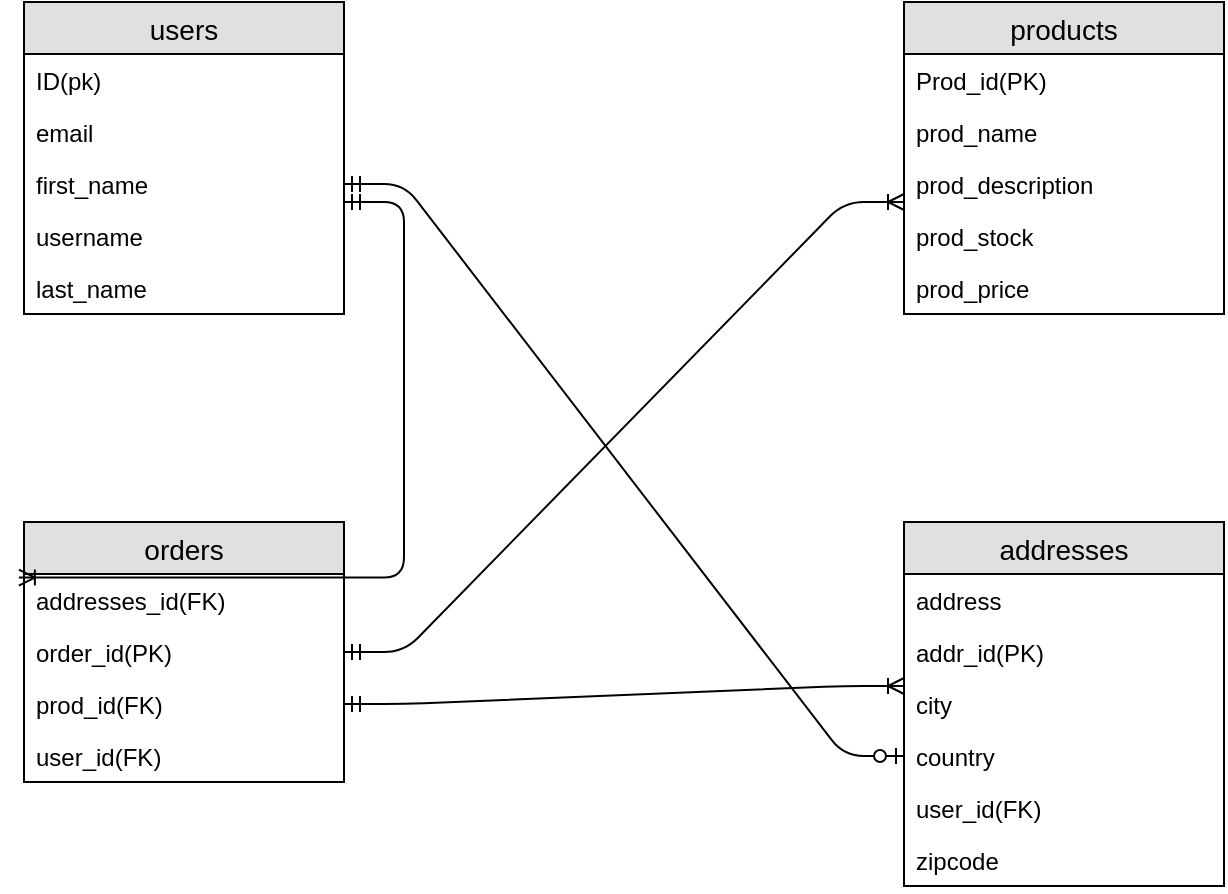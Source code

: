 <mxfile version="12.3.3" type="device" pages="1"><diagram id="_3GYkdBQEttMD45SPw5w" name="Page-1"><mxGraphModel dx="1851" dy="566" grid="1" gridSize="10" guides="1" tooltips="1" connect="1" arrows="1" fold="1" page="1" pageScale="1" pageWidth="827" pageHeight="1169" math="0" shadow="0"><root><mxCell id="0"/><mxCell id="1" parent="0"/><mxCell id="XD_y69M2oG8_BikaveU5-1" value="users" style="swimlane;fontStyle=0;childLayout=stackLayout;horizontal=1;startSize=26;fillColor=#e0e0e0;horizontalStack=0;resizeParent=1;resizeParentMax=0;resizeLast=0;collapsible=1;marginBottom=0;swimlaneFillColor=#ffffff;align=center;fontSize=14;" parent="1" vertex="1"><mxGeometry x="20" y="20" width="160" height="156" as="geometry"/></mxCell><mxCell id="XD_y69M2oG8_BikaveU5-2" value="ID(pk)" style="text;strokeColor=none;fillColor=none;spacingLeft=4;spacingRight=4;overflow=hidden;rotatable=0;points=[[0,0.5],[1,0.5]];portConstraint=eastwest;fontSize=12;" parent="XD_y69M2oG8_BikaveU5-1" vertex="1"><mxGeometry y="26" width="160" height="26" as="geometry"/></mxCell><mxCell id="XD_y69M2oG8_BikaveU5-3" value="email" style="text;strokeColor=none;fillColor=none;spacingLeft=4;spacingRight=4;overflow=hidden;rotatable=0;points=[[0,0.5],[1,0.5]];portConstraint=eastwest;fontSize=12;" parent="XD_y69M2oG8_BikaveU5-1" vertex="1"><mxGeometry y="52" width="160" height="26" as="geometry"/></mxCell><mxCell id="XD_y69M2oG8_BikaveU5-4" value="first_name" style="text;strokeColor=none;fillColor=none;spacingLeft=4;spacingRight=4;overflow=hidden;rotatable=0;points=[[0,0.5],[1,0.5]];portConstraint=eastwest;fontSize=12;" parent="XD_y69M2oG8_BikaveU5-1" vertex="1"><mxGeometry y="78" width="160" height="26" as="geometry"/></mxCell><mxCell id="XD_y69M2oG8_BikaveU5-23" value="username" style="text;strokeColor=none;fillColor=none;spacingLeft=4;spacingRight=4;overflow=hidden;rotatable=0;points=[[0,0.5],[1,0.5]];portConstraint=eastwest;fontSize=12;" parent="XD_y69M2oG8_BikaveU5-1" vertex="1"><mxGeometry y="104" width="160" height="26" as="geometry"/></mxCell><mxCell id="XD_y69M2oG8_BikaveU5-27" value="last_name" style="text;strokeColor=none;fillColor=none;spacingLeft=4;spacingRight=4;overflow=hidden;rotatable=0;points=[[0,0.5],[1,0.5]];portConstraint=eastwest;fontSize=12;" parent="XD_y69M2oG8_BikaveU5-1" vertex="1"><mxGeometry y="130" width="160" height="26" as="geometry"/></mxCell><mxCell id="XD_y69M2oG8_BikaveU5-5" value="products" style="swimlane;fontStyle=0;childLayout=stackLayout;horizontal=1;startSize=26;fillColor=#e0e0e0;horizontalStack=0;resizeParent=1;resizeParentMax=0;resizeLast=0;collapsible=1;marginBottom=0;swimlaneFillColor=#ffffff;align=center;fontSize=14;" parent="1" vertex="1"><mxGeometry x="460" y="20" width="160" height="156" as="geometry"/></mxCell><mxCell id="XD_y69M2oG8_BikaveU5-6" value="Prod_id(PK)" style="text;strokeColor=none;fillColor=none;spacingLeft=4;spacingRight=4;overflow=hidden;rotatable=0;points=[[0,0.5],[1,0.5]];portConstraint=eastwest;fontSize=12;" parent="XD_y69M2oG8_BikaveU5-5" vertex="1"><mxGeometry y="26" width="160" height="26" as="geometry"/></mxCell><mxCell id="XD_y69M2oG8_BikaveU5-7" value="prod_name" style="text;strokeColor=none;fillColor=none;spacingLeft=4;spacingRight=4;overflow=hidden;rotatable=0;points=[[0,0.5],[1,0.5]];portConstraint=eastwest;fontSize=12;" parent="XD_y69M2oG8_BikaveU5-5" vertex="1"><mxGeometry y="52" width="160" height="26" as="geometry"/></mxCell><mxCell id="XD_y69M2oG8_BikaveU5-8" value="prod_description" style="text;strokeColor=none;fillColor=none;spacingLeft=4;spacingRight=4;overflow=hidden;rotatable=0;points=[[0,0.5],[1,0.5]];portConstraint=eastwest;fontSize=12;" parent="XD_y69M2oG8_BikaveU5-5" vertex="1"><mxGeometry y="78" width="160" height="26" as="geometry"/></mxCell><mxCell id="XD_y69M2oG8_BikaveU5-26" value="prod_stock" style="text;strokeColor=none;fillColor=none;spacingLeft=4;spacingRight=4;overflow=hidden;rotatable=0;points=[[0,0.5],[1,0.5]];portConstraint=eastwest;fontSize=12;" parent="XD_y69M2oG8_BikaveU5-5" vertex="1"><mxGeometry y="104" width="160" height="26" as="geometry"/></mxCell><mxCell id="XD_y69M2oG8_BikaveU5-28" value="prod_price" style="text;strokeColor=none;fillColor=none;spacingLeft=4;spacingRight=4;overflow=hidden;rotatable=0;points=[[0,0.5],[1,0.5]];portConstraint=eastwest;fontSize=12;" parent="XD_y69M2oG8_BikaveU5-5" vertex="1"><mxGeometry y="130" width="160" height="26" as="geometry"/></mxCell><mxCell id="XD_y69M2oG8_BikaveU5-9" value="orders" style="swimlane;fontStyle=0;childLayout=stackLayout;horizontal=1;startSize=26;fillColor=#e0e0e0;horizontalStack=0;resizeParent=1;resizeParentMax=0;resizeLast=0;collapsible=1;marginBottom=0;swimlaneFillColor=#ffffff;align=center;fontSize=14;" parent="1" vertex="1"><mxGeometry x="20" y="280" width="160" height="130" as="geometry"/></mxCell><mxCell id="XD_y69M2oG8_BikaveU5-10" value="addresses_id(FK)" style="text;strokeColor=none;fillColor=none;spacingLeft=4;spacingRight=4;overflow=hidden;rotatable=0;points=[[0,0.5],[1,0.5]];portConstraint=eastwest;fontSize=12;" parent="XD_y69M2oG8_BikaveU5-9" vertex="1"><mxGeometry y="26" width="160" height="26" as="geometry"/></mxCell><mxCell id="XD_y69M2oG8_BikaveU5-11" value="order_id(PK)" style="text;strokeColor=none;fillColor=none;spacingLeft=4;spacingRight=4;overflow=hidden;rotatable=0;points=[[0,0.5],[1,0.5]];portConstraint=eastwest;fontSize=12;" parent="XD_y69M2oG8_BikaveU5-9" vertex="1"><mxGeometry y="52" width="160" height="26" as="geometry"/></mxCell><mxCell id="XD_y69M2oG8_BikaveU5-12" value="prod_id(FK)" style="text;strokeColor=none;fillColor=none;spacingLeft=4;spacingRight=4;overflow=hidden;rotatable=0;points=[[0,0.5],[1,0.5]];portConstraint=eastwest;fontSize=12;" parent="XD_y69M2oG8_BikaveU5-9" vertex="1"><mxGeometry y="78" width="160" height="26" as="geometry"/></mxCell><mxCell id="XD_y69M2oG8_BikaveU5-24" value="user_id(FK)" style="text;strokeColor=none;fillColor=none;spacingLeft=4;spacingRight=4;overflow=hidden;rotatable=0;points=[[0,0.5],[1,0.5]];portConstraint=eastwest;fontSize=12;" parent="XD_y69M2oG8_BikaveU5-9" vertex="1"><mxGeometry y="104" width="160" height="26" as="geometry"/></mxCell><mxCell id="XD_y69M2oG8_BikaveU5-13" value="addresses" style="swimlane;fontStyle=0;childLayout=stackLayout;horizontal=1;startSize=26;fillColor=#e0e0e0;horizontalStack=0;resizeParent=1;resizeParentMax=0;resizeLast=0;collapsible=1;marginBottom=0;swimlaneFillColor=#ffffff;align=center;fontSize=14;" parent="1" vertex="1"><mxGeometry x="460" y="280" width="160" height="182" as="geometry"/></mxCell><mxCell id="XD_y69M2oG8_BikaveU5-14" value="address" style="text;strokeColor=none;fillColor=none;spacingLeft=4;spacingRight=4;overflow=hidden;rotatable=0;points=[[0,0.5],[1,0.5]];portConstraint=eastwest;fontSize=12;" parent="XD_y69M2oG8_BikaveU5-13" vertex="1"><mxGeometry y="26" width="160" height="26" as="geometry"/></mxCell><mxCell id="XD_y69M2oG8_BikaveU5-15" value="addr_id(PK)" style="text;strokeColor=none;fillColor=none;spacingLeft=4;spacingRight=4;overflow=hidden;rotatable=0;points=[[0,0.5],[1,0.5]];portConstraint=eastwest;fontSize=12;" parent="XD_y69M2oG8_BikaveU5-13" vertex="1"><mxGeometry y="52" width="160" height="26" as="geometry"/></mxCell><mxCell id="XD_y69M2oG8_BikaveU5-16" value="city" style="text;strokeColor=none;fillColor=none;spacingLeft=4;spacingRight=4;overflow=hidden;rotatable=0;points=[[0,0.5],[1,0.5]];portConstraint=eastwest;fontSize=12;" parent="XD_y69M2oG8_BikaveU5-13" vertex="1"><mxGeometry y="78" width="160" height="26" as="geometry"/></mxCell><mxCell id="XD_y69M2oG8_BikaveU5-25" value="country" style="text;strokeColor=none;fillColor=none;spacingLeft=4;spacingRight=4;overflow=hidden;rotatable=0;points=[[0,0.5],[1,0.5]];portConstraint=eastwest;fontSize=12;" parent="XD_y69M2oG8_BikaveU5-13" vertex="1"><mxGeometry y="104" width="160" height="26" as="geometry"/></mxCell><mxCell id="XD_y69M2oG8_BikaveU5-29" value="user_id(FK)" style="text;strokeColor=none;fillColor=none;spacingLeft=4;spacingRight=4;overflow=hidden;rotatable=0;points=[[0,0.5],[1,0.5]];portConstraint=eastwest;fontSize=12;" parent="XD_y69M2oG8_BikaveU5-13" vertex="1"><mxGeometry y="130" width="160" height="26" as="geometry"/></mxCell><mxCell id="XD_y69M2oG8_BikaveU5-30" value="zipcode" style="text;strokeColor=none;fillColor=none;spacingLeft=4;spacingRight=4;overflow=hidden;rotatable=0;points=[[0,0.5],[1,0.5]];portConstraint=eastwest;fontSize=12;" parent="XD_y69M2oG8_BikaveU5-13" vertex="1"><mxGeometry y="156" width="160" height="26" as="geometry"/></mxCell><mxCell id="XD_y69M2oG8_BikaveU5-20" value="" style="edgeStyle=entityRelationEdgeStyle;fontSize=12;html=1;endArrow=ERoneToMany;startArrow=ERmandOne;exitX=1;exitY=0.5;exitDx=0;exitDy=0;" parent="1" source="XD_y69M2oG8_BikaveU5-11" edge="1"><mxGeometry width="100" height="100" relative="1" as="geometry"><mxPoint x="360" y="220" as="sourcePoint"/><mxPoint x="460" y="120" as="targetPoint"/></mxGeometry></mxCell><mxCell id="XD_y69M2oG8_BikaveU5-21" value="" style="edgeStyle=entityRelationEdgeStyle;fontSize=12;html=1;endArrow=ERoneToMany;startArrow=ERmandOne;" parent="1" source="XD_y69M2oG8_BikaveU5-12" edge="1"><mxGeometry width="100" height="100" relative="1" as="geometry"><mxPoint x="360" y="462" as="sourcePoint"/><mxPoint x="460" y="362" as="targetPoint"/></mxGeometry></mxCell><mxCell id="XD_y69M2oG8_BikaveU5-22" value="" style="edgeStyle=entityRelationEdgeStyle;fontSize=12;html=1;endArrow=ERoneToMany;startArrow=ERmandOne;entryX=-0.016;entryY=0.069;entryDx=0;entryDy=0;entryPerimeter=0;" parent="1" target="XD_y69M2oG8_BikaveU5-10" edge="1"><mxGeometry width="100" height="100" relative="1" as="geometry"><mxPoint x="180" y="120" as="sourcePoint"/><mxPoint x="280" y="20" as="targetPoint"/></mxGeometry></mxCell><mxCell id="XD_y69M2oG8_BikaveU5-31" value="" style="edgeStyle=entityRelationEdgeStyle;fontSize=12;html=1;endArrow=ERzeroToOne;startArrow=ERmandOne;entryX=0;entryY=0.5;entryDx=0;entryDy=0;exitX=1;exitY=0.5;exitDx=0;exitDy=0;" parent="1" source="XD_y69M2oG8_BikaveU5-4" target="XD_y69M2oG8_BikaveU5-25" edge="1"><mxGeometry width="100" height="100" relative="1" as="geometry"><mxPoint x="250" y="550" as="sourcePoint"/><mxPoint x="350" y="450" as="targetPoint"/></mxGeometry></mxCell></root></mxGraphModel></diagram></mxfile>